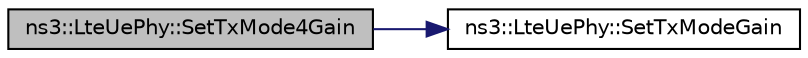 digraph "ns3::LteUePhy::SetTxMode4Gain"
{
  edge [fontname="Helvetica",fontsize="10",labelfontname="Helvetica",labelfontsize="10"];
  node [fontname="Helvetica",fontsize="10",shape=record];
  rankdir="LR";
  Node1 [label="ns3::LteUePhy::SetTxMode4Gain",height=0.2,width=0.4,color="black", fillcolor="grey75", style="filled", fontcolor="black"];
  Node1 -> Node2 [color="midnightblue",fontsize="10",style="solid"];
  Node2 [label="ns3::LteUePhy::SetTxModeGain",height=0.2,width=0.4,color="black", fillcolor="white", style="filled",URL="$da/ddd/classns3_1_1LteUePhy.html#afedd45e85f16ae96c5cf9b3d63571663"];
}
